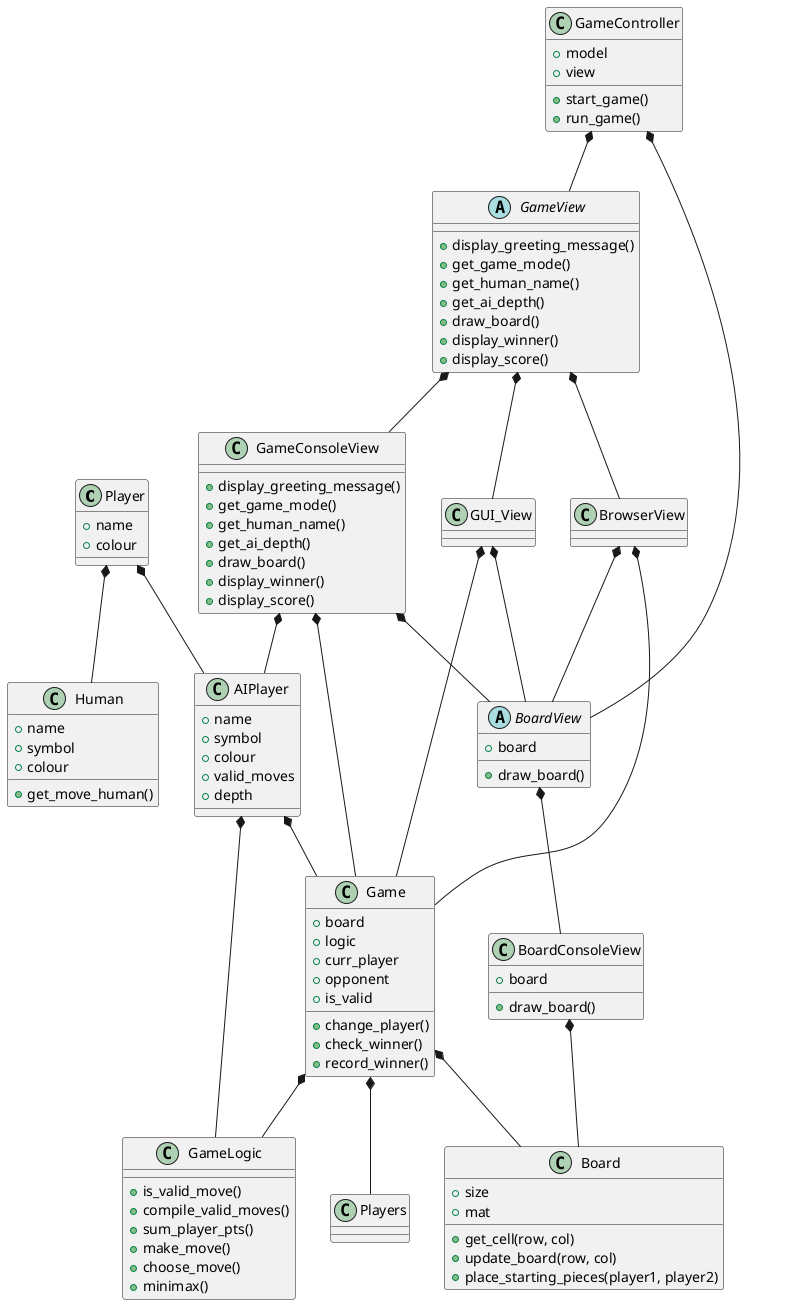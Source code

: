 @startuml Reversi Class Diagram

Player *-- Human
Player *-- AIPlayer
AIPlayer *-- Game
AIPlayer *-- GameLogic
Game *-- Players
Game *-- Board
Game *-- GameLogic
GameConsoleView *-- Game
GameConsoleView *-- AIPlayer
BoardConsoleView *-- Board
BoardView *-- BoardConsoleView
GameConsoleView *-- BoardView
GUI_View *-- Game
GUI_View *-- BoardView
BrowserView *-- BoardView
BrowserView *-- Game
GameView *-- GameConsoleView
GameView *-- GUI_View
GameView *-- BrowserView    
GameController *-- BoardView
GameController *-- GameView

class Human {
    + name 
    + symbol
    + colour
    + get_move_human()
}

class AIPlayer {
    + name 
    + symbol
    + colour
    + valid_moves
    + depth
}

class Player {
    + name
    + colour
}

class Board {
    + size
    + mat
    + get_cell(row, col)
    + update_board(row, col)
    + place_starting_pieces(player1, player2)
}

class Game {
    + board
    + logic
    + curr_player
    + opponent
    + is_valid
    + change_player()
    + check_winner()
    + record_winner()
}

class GameLogic {
    + is_valid_move()
    + compile_valid_moves()
    + sum_player_pts()
    + make_move()
    + choose_move()
    + minimax()
}

abstract class GameView {
    + display_greeting_message()
    + get_game_mode()
    + get_human_name()
    + get_ai_depth()
    + draw_board()
    + display_winner()
    + display_score()
}

class GameConsoleView {
    + display_greeting_message()
    + get_game_mode()
    + get_human_name()
    + get_ai_depth()
    + draw_board()
    + display_winner()
    + display_score()
}

abstract class BoardView {
    + board
    + draw_board()
}

class BoardConsoleView {
    + board
    + draw_board()
}

class GUI_View {}

class BrowserView {}

class GameController {
    + model
    + view
    + start_game()
    + run_game()
}

@enduml
